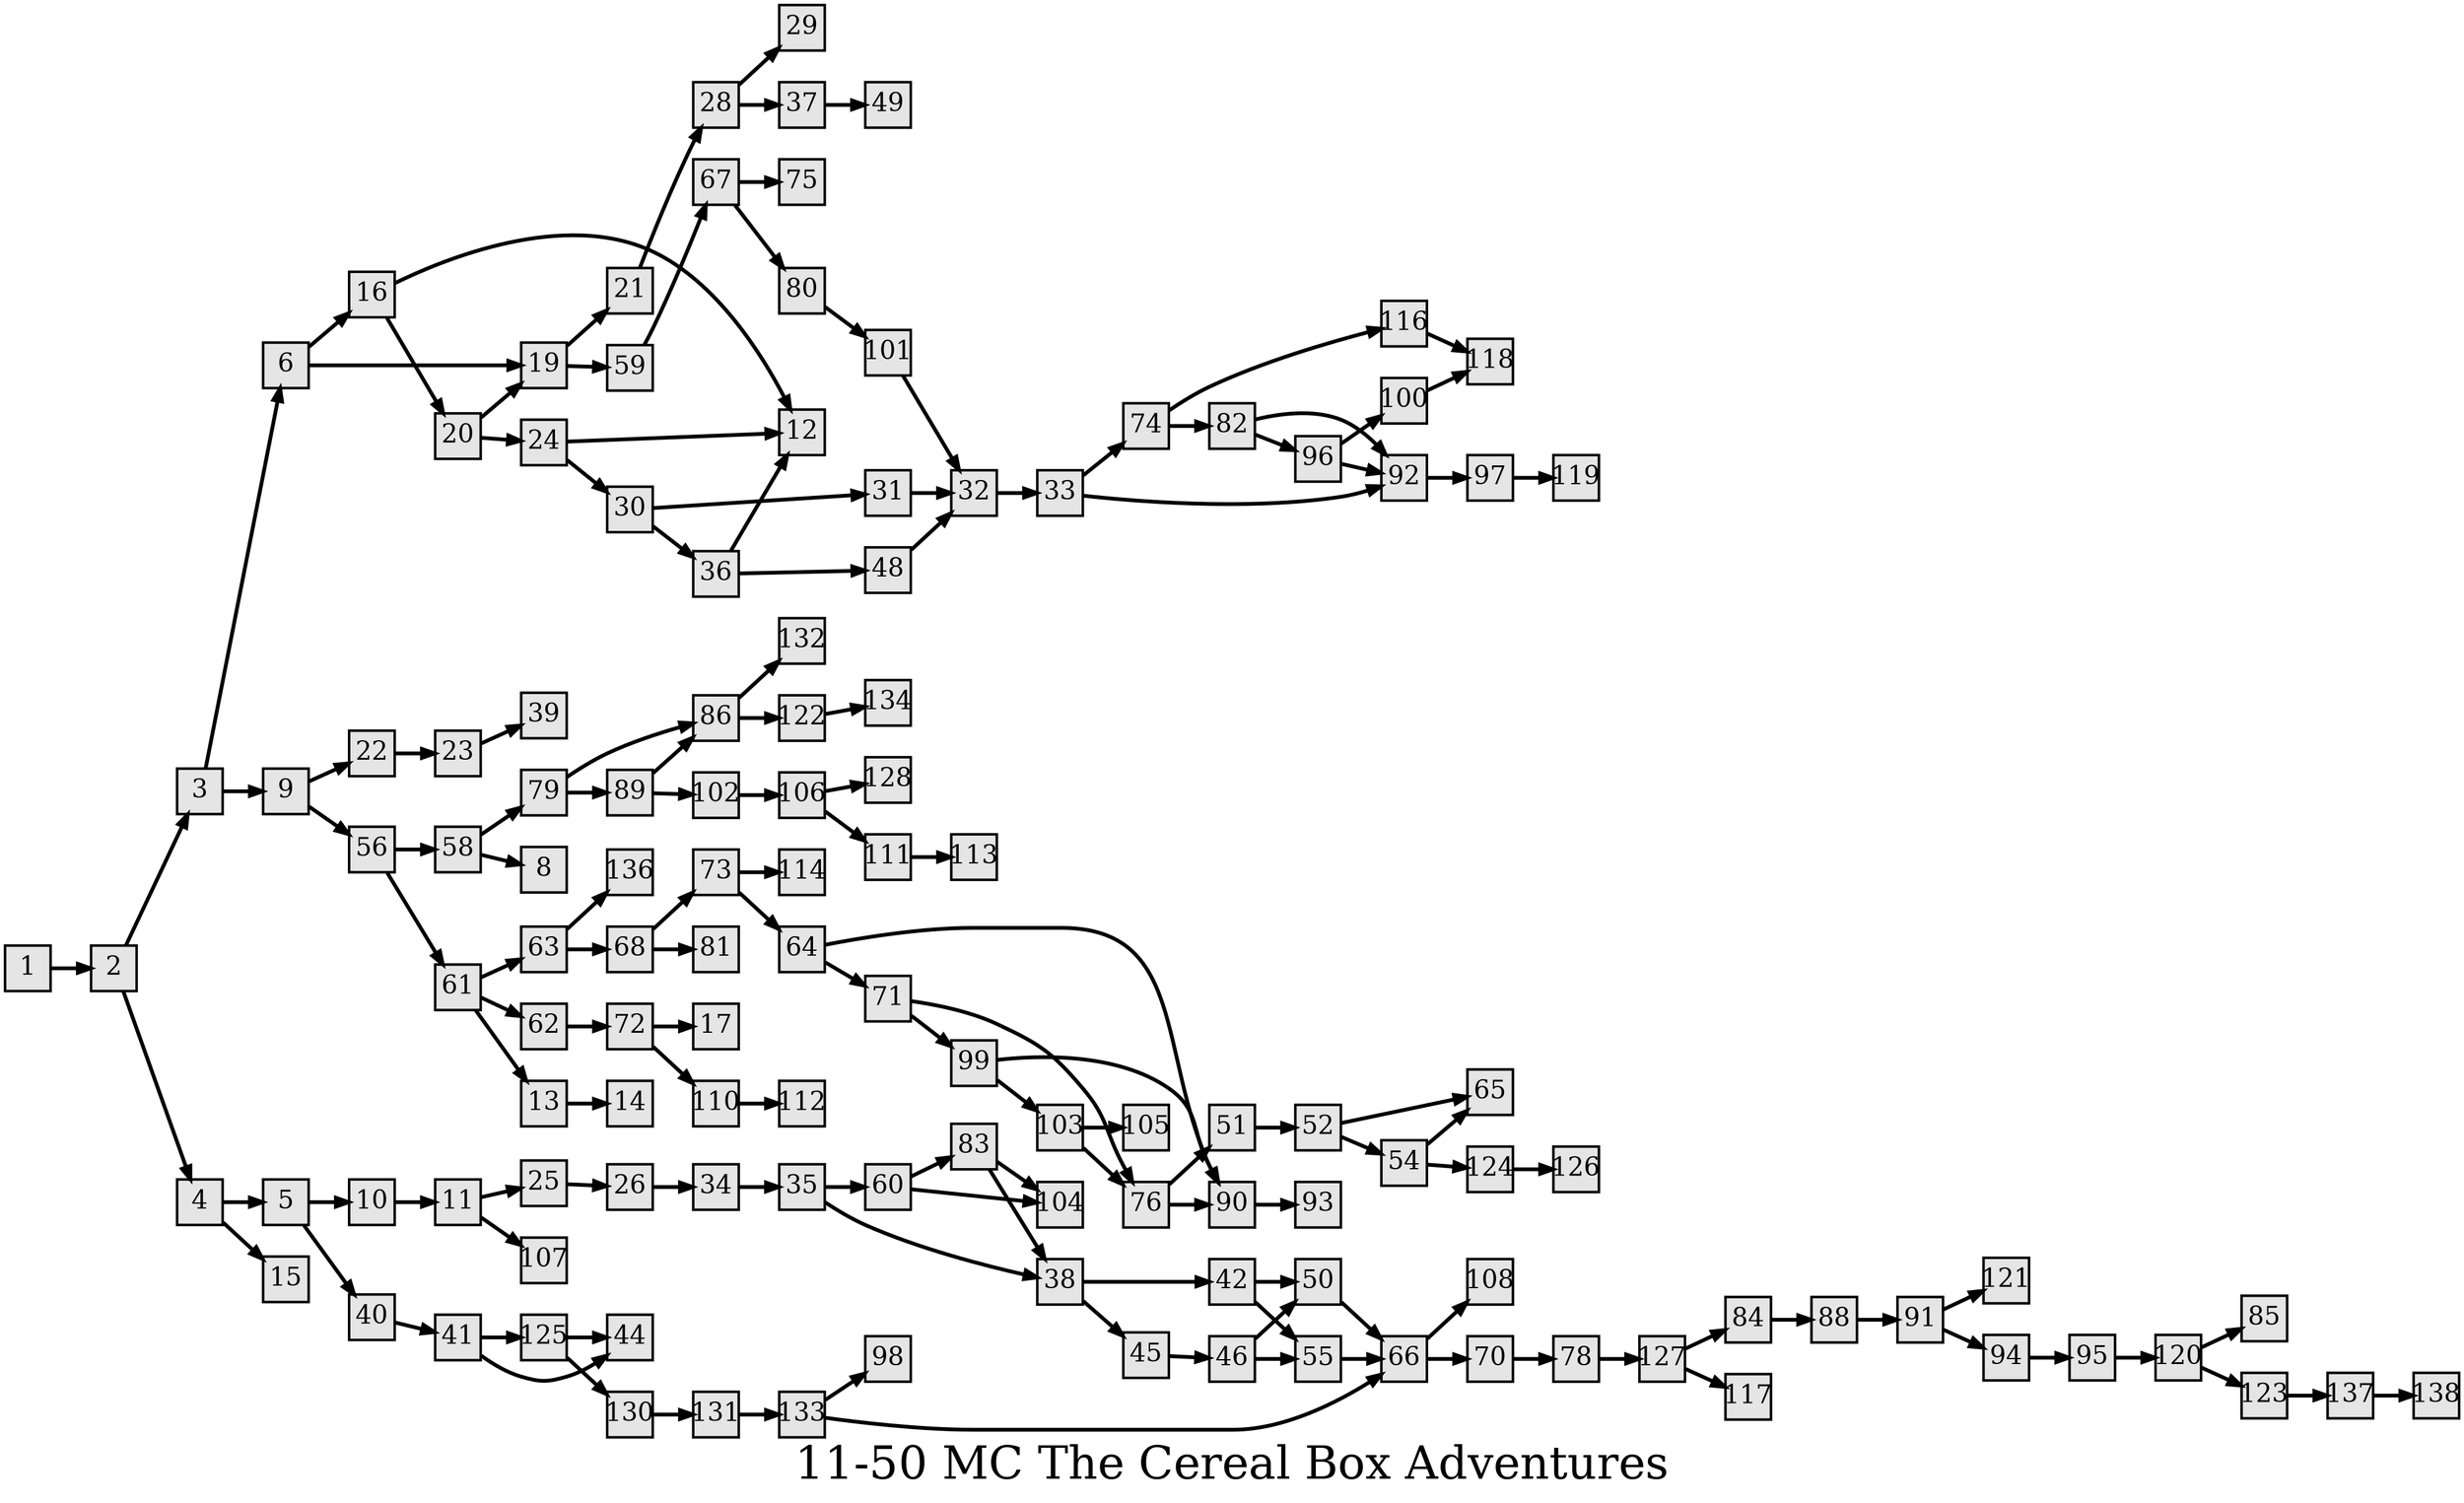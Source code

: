 digraph g{
  graph [ label="11-50 MC The Cereal Box Adventures" rankdir=LR, ordering=out, fontsize=36, nodesep="0.35", ranksep="0.45"];
  node  [shape=rect, penwidth=2, fontsize=20, style=filled, fillcolor=grey90, margin="0,0", labelfloat=true, regular=true, fixedsize=true];
  edge  [labelfloat=true, penwidth=3, fontsize=12];
  // ---;
  // group  : Katz;
  // id     :;
  // gbid   :;
  // series :;
  // title  :;
  // author :;
  // credit:;
  // - name : Kylie McGregor;
  // role : encoder;
  // date : 2017-09-08;
  // - name : Jeremy Douglass;
  // role : editor;
  // date : 2017-10-19;
  // render:;
  // - name   : small;
  // styles : gvStyles-small.txt;
  // engine : dot;
  // comment: >;
  
  // ---;
  
  // From | To | Label;
  
  1 -> 2;
  2 -> 3;
  2 -> 4;
  3 -> 6;
  3 -> 9;
  4 -> 5;
  4 -> 15;
  5 -> 10;
  5 -> 40;
  6 -> 16;
  6 -> 19;
  9 -> 22;
  9 -> 56;
  10 -> 11;
  11 -> 25;
  11 -> 107;
  13 -> 14;
  16 -> 12;
  16 -> 20;
  19 -> 21;
  19 -> 59;
  20 -> 19;
  20 -> 24;
  21 -> 28;
  22 -> 23;
  23 -> 39;
  24 -> 12;
  24 -> 30;
  25 -> 26;
  26 -> 34;
  28 -> 29;
  28 -> 37;
  30 -> 31;
  30 -> 36;
  31 -> 32;
  32 -> 33;
  33 -> 74;
  33 -> 92;
  34 -> 35;
  35 -> 60;
  35 -> 38;
  36 -> 12;
  36 -> 48;
  37 -> 49;
  38 -> 42;
  38 -> 45;
  40 -> 41;
  41 -> 125;
  41 -> 44;
  42 -> 50;
  42 -> 55;
  45 -> 46;
  46 -> 50;
  46 -> 55;
  48 -> 32;
  50 -> 66;
  51 -> 52;
  52 -> 65;
  52 -> 54;
  54 -> 65;
  54 -> 124;
  55 -> 66;
  56 -> 58;
  56 -> 61;
  58 -> 79;
  58 -> 8;
  59 -> 67;
  60 -> 83;
  60 -> 104;
  61 -> 63;
  61 -> 62;
  61 -> 13;
  62 -> 72;
  63 -> 136;
  63 -> 68;
  64 -> 90;
  64 -> 71;
  66 -> 108;
  66 -> 70;
  67 -> 75;
  67 -> 80;
  68 -> 73;
  68 -> 81;
  70 -> 78;
  71 -> 76;
  71 -> 99;
  72 -> 17;
  72 -> 110;
  73 -> 114;
  73 -> 64;
  74 -> 116;
  74 -> 82;
  76 -> 51;
  76 -> 90;
  78 -> 127;
  79 -> 86;
  79 -> 89;
  80 -> 101;
  82 -> 92;
  82 -> 96;
  83 -> 104;
  83 -> 38;
  84 -> 88;
  86 -> 132;
  86 -> 122;
  88 -> 91;
  89 -> 86;
  89 -> 102;
  90 -> 93;
  91 -> 121;
  91 -> 94;
  92 -> 97;
  94 -> 95;
  95 -> 120;
  96 -> 100;
  96 -> 92;
  97 -> 119;
  99 -> 90;
  99 -> 103;
  100 -> 118;
  101 -> 32;
  102 -> 106;
  103 -> 105;
  103 -> 76;
  106 -> 128;
  106 -> 111;
  110 -> 112;
  111 -> 113;
  116 -> 118;
  120 -> 85;
  120 -> 123;
  122 -> 134;
  123 -> 137;
  124 -> 126;
  125 -> 44;
  125 -> 130;
  127 -> 84;
  127 -> 117;
  130 -> 131;
  131 -> 133;
  133 -> 98;
  133 -> 66;
  137 -> 138;
}

